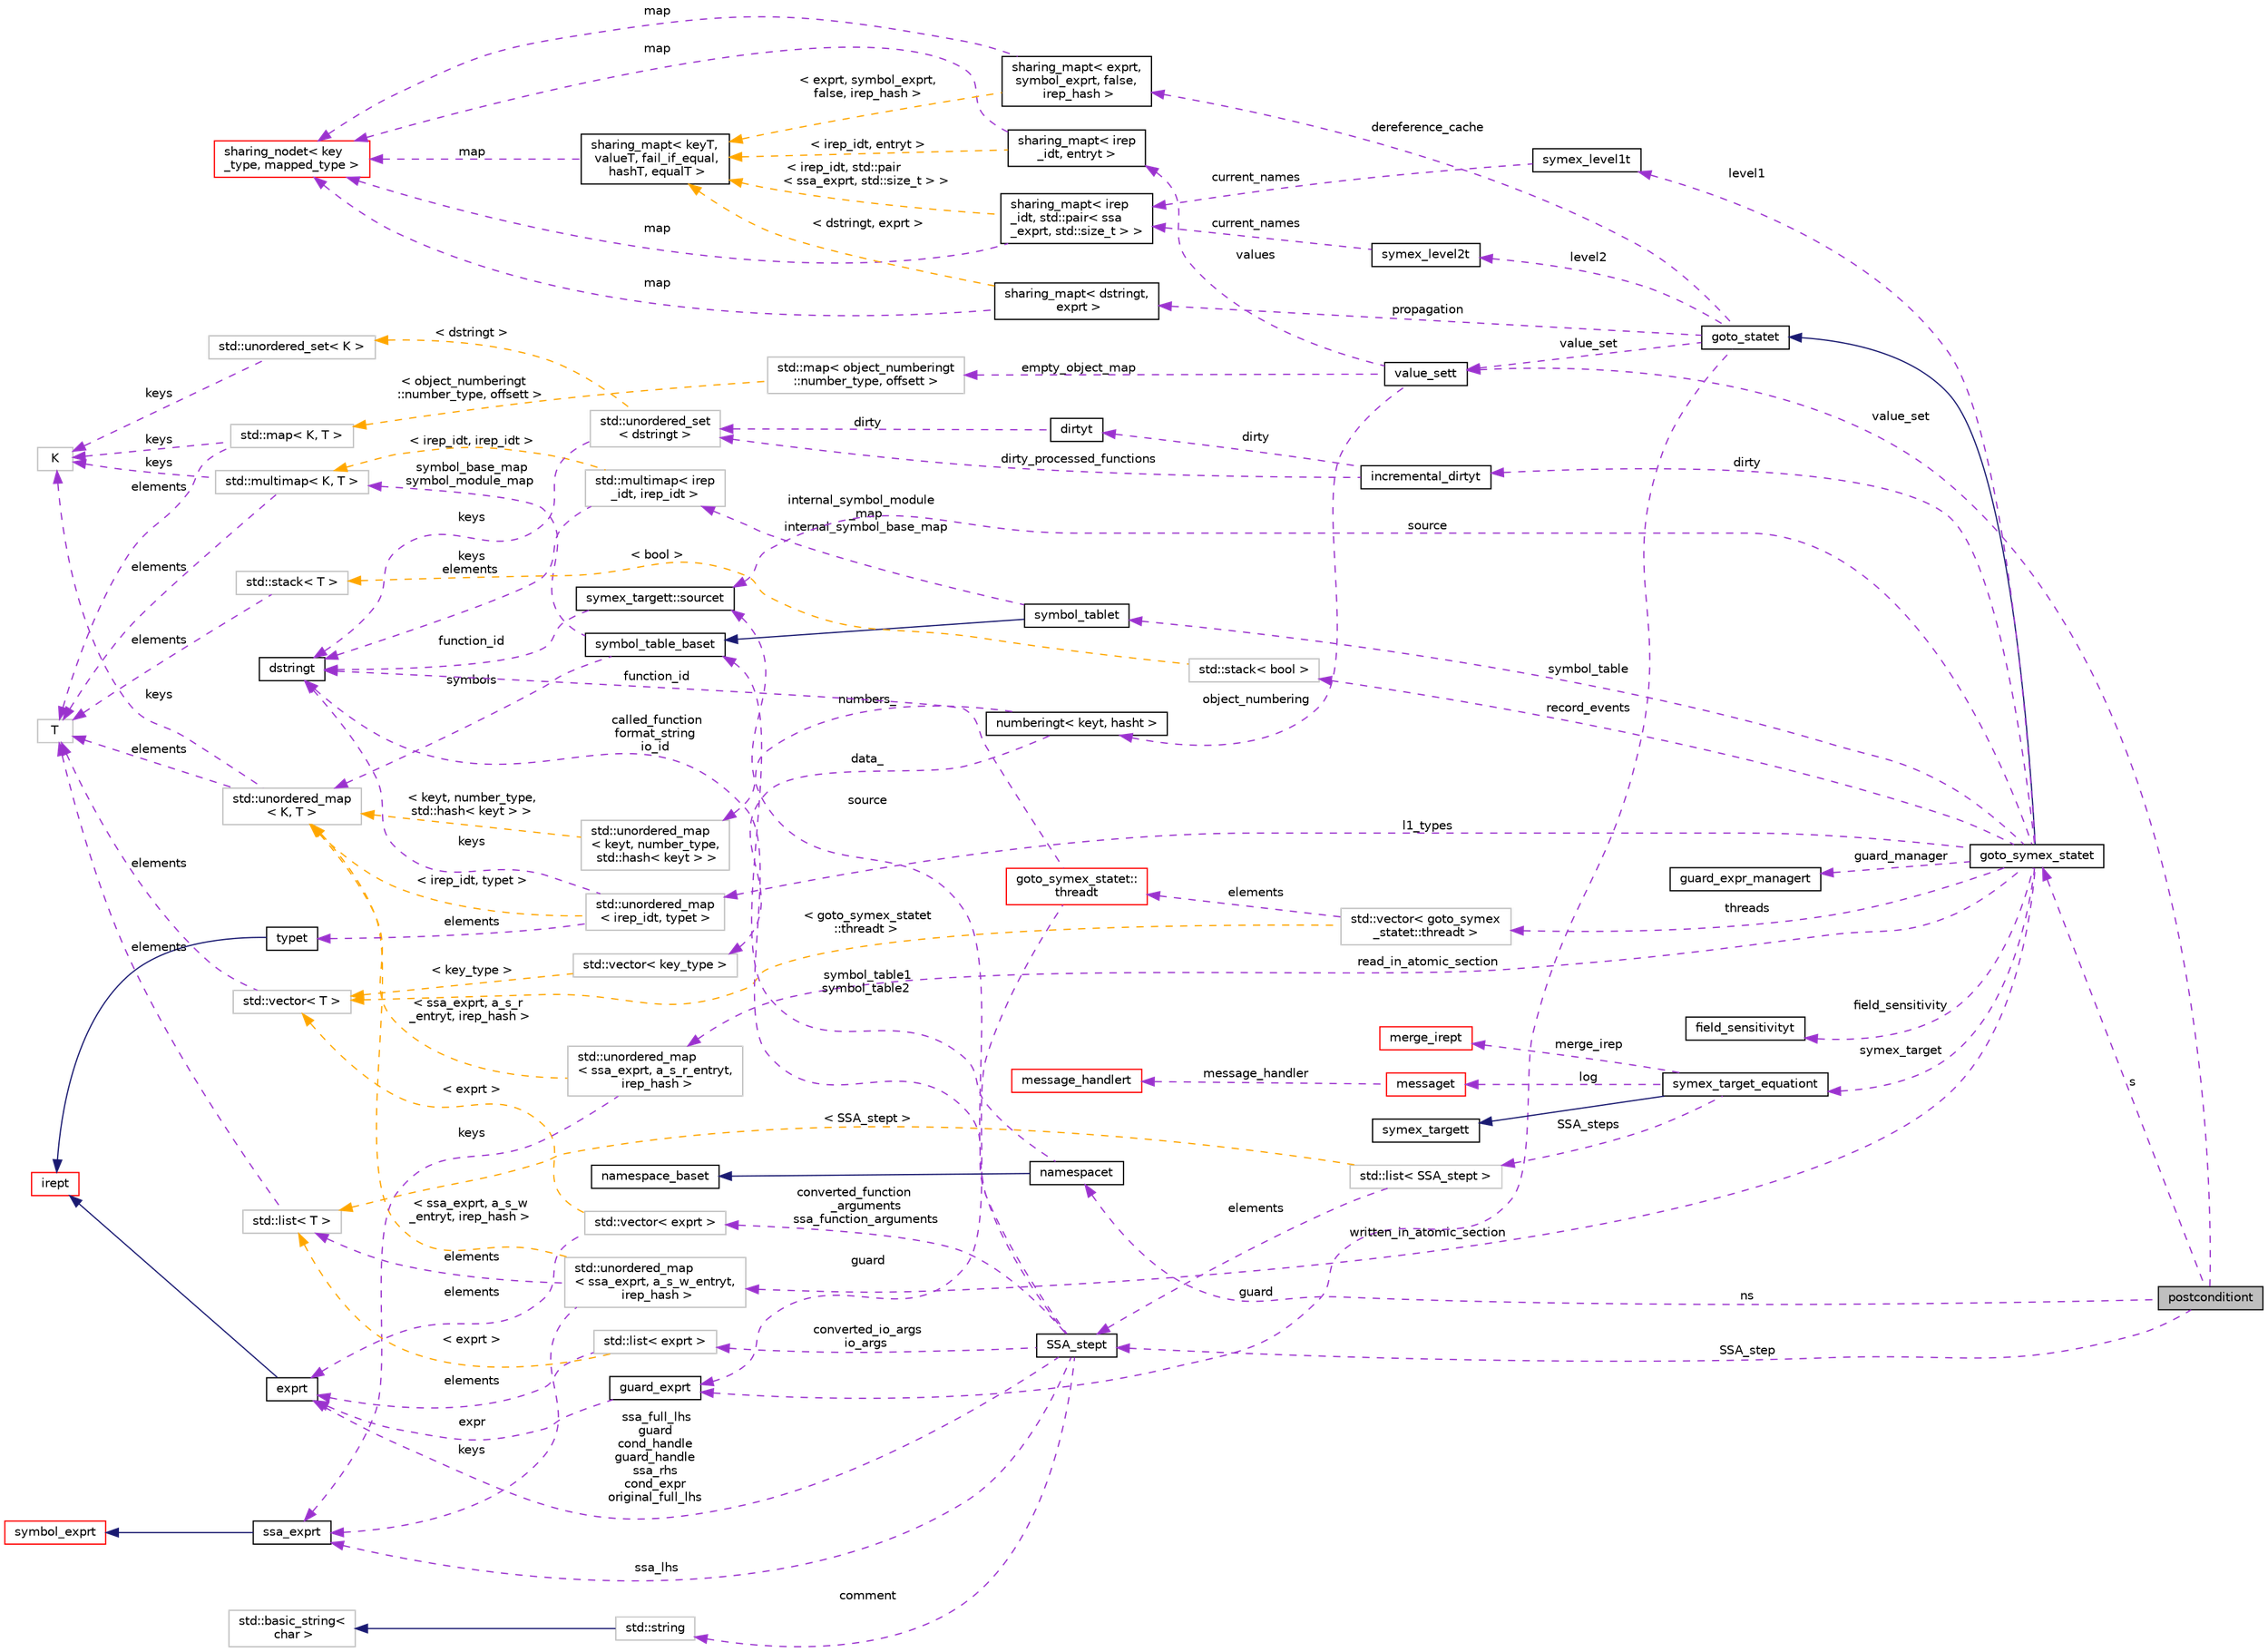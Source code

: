 digraph "postconditiont"
{
 // LATEX_PDF_SIZE
  bgcolor="transparent";
  edge [fontname="Helvetica",fontsize="10",labelfontname="Helvetica",labelfontsize="10"];
  node [fontname="Helvetica",fontsize="10",shape=record];
  rankdir="LR";
  Node1 [label="postconditiont",height=0.2,width=0.4,color="black", fillcolor="grey75", style="filled", fontcolor="black",tooltip=" "];
  Node2 -> Node1 [dir="back",color="darkorchid3",fontsize="10",style="dashed",label=" s" ,fontname="Helvetica"];
  Node2 [label="goto_symex_statet",height=0.2,width=0.4,color="black",URL="$classgoto__symex__statet.html",tooltip="Central data structure: state."];
  Node3 -> Node2 [dir="back",color="midnightblue",fontsize="10",style="solid",fontname="Helvetica"];
  Node3 [label="goto_statet",height=0.2,width=0.4,color="black",URL="$classgoto__statet.html",tooltip="Container for data that varies per program point, e.g."];
  Node4 -> Node3 [dir="back",color="darkorchid3",fontsize="10",style="dashed",label=" propagation" ,fontname="Helvetica"];
  Node4 [label="sharing_mapt\< dstringt,\l exprt \>",height=0.2,width=0.4,color="black",URL="$classsharing__mapt.html",tooltip=" "];
  Node5 -> Node4 [dir="back",color="darkorchid3",fontsize="10",style="dashed",label=" map" ,fontname="Helvetica"];
  Node5 [label="sharing_nodet\< key\l_type, mapped_type \>",height=0.2,width=0.4,color="red",URL="$classsharing__nodet.html",tooltip=" "];
  Node11 -> Node4 [dir="back",color="orange",fontsize="10",style="dashed",label=" \< dstringt, exprt \>" ,fontname="Helvetica"];
  Node11 [label="sharing_mapt\< keyT,\l valueT, fail_if_equal,\l hashT, equalT \>",height=0.2,width=0.4,color="black",URL="$classsharing__mapt.html",tooltip="A map implemented as a tree where subtrees can be shared between different maps."];
  Node5 -> Node11 [dir="back",color="darkorchid3",fontsize="10",style="dashed",label=" map" ,fontname="Helvetica"];
  Node12 -> Node3 [dir="back",color="darkorchid3",fontsize="10",style="dashed",label=" level2" ,fontname="Helvetica"];
  Node12 [label="symex_level2t",height=0.2,width=0.4,color="black",URL="$structsymex__level2t.html",tooltip="Functor to set the level 2 renaming of SSA expressions."];
  Node13 -> Node12 [dir="back",color="darkorchid3",fontsize="10",style="dashed",label=" current_names" ,fontname="Helvetica"];
  Node13 [label="sharing_mapt\< irep\l_idt, std::pair\< ssa\l_exprt, std::size_t \> \>",height=0.2,width=0.4,color="black",URL="$classsharing__mapt.html",tooltip=" "];
  Node5 -> Node13 [dir="back",color="darkorchid3",fontsize="10",style="dashed",label=" map" ,fontname="Helvetica"];
  Node11 -> Node13 [dir="back",color="orange",fontsize="10",style="dashed",label=" \< irep_idt, std::pair\l\< ssa_exprt, std::size_t \> \>" ,fontname="Helvetica"];
  Node14 -> Node3 [dir="back",color="darkorchid3",fontsize="10",style="dashed",label=" dereference_cache" ,fontname="Helvetica"];
  Node14 [label="sharing_mapt\< exprt,\l symbol_exprt, false,\l irep_hash \>",height=0.2,width=0.4,color="black",URL="$classsharing__mapt.html",tooltip=" "];
  Node5 -> Node14 [dir="back",color="darkorchid3",fontsize="10",style="dashed",label=" map" ,fontname="Helvetica"];
  Node11 -> Node14 [dir="back",color="orange",fontsize="10",style="dashed",label=" \< exprt, symbol_exprt,\l false, irep_hash \>" ,fontname="Helvetica"];
  Node15 -> Node3 [dir="back",color="darkorchid3",fontsize="10",style="dashed",label=" guard" ,fontname="Helvetica"];
  Node15 [label="guard_exprt",height=0.2,width=0.4,color="black",URL="$classguard__exprt.html",tooltip=" "];
  Node16 -> Node15 [dir="back",color="darkorchid3",fontsize="10",style="dashed",label=" expr" ,fontname="Helvetica"];
  Node16 [label="exprt",height=0.2,width=0.4,color="black",URL="$classexprt.html",tooltip="Base class for all expressions."];
  Node17 -> Node16 [dir="back",color="midnightblue",fontsize="10",style="solid",fontname="Helvetica"];
  Node17 [label="irept",height=0.2,width=0.4,color="red",URL="$classirept.html",tooltip="There are a large number of kinds of tree structured or tree-like data in CPROVER."];
  Node26 -> Node3 [dir="back",color="darkorchid3",fontsize="10",style="dashed",label=" value_set" ,fontname="Helvetica"];
  Node26 [label="value_sett",height=0.2,width=0.4,color="black",URL="$classvalue__sett.html",tooltip="State type in value_set_domaint, used in value-set analysis and goto-symex."];
  Node27 -> Node26 [dir="back",color="darkorchid3",fontsize="10",style="dashed",label=" values" ,fontname="Helvetica"];
  Node27 [label="sharing_mapt\< irep\l_idt, entryt \>",height=0.2,width=0.4,color="black",URL="$classsharing__mapt.html",tooltip=" "];
  Node5 -> Node27 [dir="back",color="darkorchid3",fontsize="10",style="dashed",label=" map" ,fontname="Helvetica"];
  Node11 -> Node27 [dir="back",color="orange",fontsize="10",style="dashed",label=" \< irep_idt, entryt \>" ,fontname="Helvetica"];
  Node28 -> Node26 [dir="back",color="darkorchid3",fontsize="10",style="dashed",label=" empty_object_map" ,fontname="Helvetica"];
  Node28 [label="std::map\< object_numberingt\l::number_type, offsett \>",height=0.2,width=0.4,color="grey75",tooltip=" "];
  Node29 -> Node28 [dir="back",color="orange",fontsize="10",style="dashed",label=" \< object_numberingt\l::number_type, offsett \>" ,fontname="Helvetica"];
  Node29 [label="std::map\< K, T \>",height=0.2,width=0.4,color="grey75",tooltip="STL class."];
  Node30 -> Node29 [dir="back",color="darkorchid3",fontsize="10",style="dashed",label=" keys" ,fontname="Helvetica"];
  Node30 [label="K",height=0.2,width=0.4,color="grey75",tooltip=" "];
  Node23 -> Node29 [dir="back",color="darkorchid3",fontsize="10",style="dashed",label=" elements" ,fontname="Helvetica"];
  Node23 [label="T",height=0.2,width=0.4,color="grey75",tooltip=" "];
  Node31 -> Node26 [dir="back",color="darkorchid3",fontsize="10",style="dashed",label=" object_numbering" ,fontname="Helvetica"];
  Node31 [label="numberingt\< keyt, hasht \>",height=0.2,width=0.4,color="black",URL="$classnumberingt.html",tooltip=" "];
  Node32 -> Node31 [dir="back",color="darkorchid3",fontsize="10",style="dashed",label=" numbers_" ,fontname="Helvetica"];
  Node32 [label="std::unordered_map\l\< keyt, number_type,\l std::hash\< keyt \> \>",height=0.2,width=0.4,color="grey75",tooltip=" "];
  Node33 -> Node32 [dir="back",color="orange",fontsize="10",style="dashed",label=" \< keyt, number_type,\l std::hash\< keyt \> \>" ,fontname="Helvetica"];
  Node33 [label="std::unordered_map\l\< K, T \>",height=0.2,width=0.4,color="grey75",tooltip="STL class."];
  Node30 -> Node33 [dir="back",color="darkorchid3",fontsize="10",style="dashed",label=" keys" ,fontname="Helvetica"];
  Node23 -> Node33 [dir="back",color="darkorchid3",fontsize="10",style="dashed",label=" elements" ,fontname="Helvetica"];
  Node34 -> Node31 [dir="back",color="darkorchid3",fontsize="10",style="dashed",label=" data_" ,fontname="Helvetica"];
  Node34 [label="std::vector\< key_type \>",height=0.2,width=0.4,color="grey75",tooltip=" "];
  Node22 -> Node34 [dir="back",color="orange",fontsize="10",style="dashed",label=" \< key_type \>" ,fontname="Helvetica"];
  Node22 [label="std::vector\< T \>",height=0.2,width=0.4,color="grey75",tooltip="STL class."];
  Node23 -> Node22 [dir="back",color="darkorchid3",fontsize="10",style="dashed",label=" elements" ,fontname="Helvetica"];
  Node35 -> Node2 [dir="back",color="darkorchid3",fontsize="10",style="dashed",label=" read_in_atomic_section" ,fontname="Helvetica"];
  Node35 [label="std::unordered_map\l\< ssa_exprt, a_s_r_entryt,\l irep_hash \>",height=0.2,width=0.4,color="grey75",tooltip=" "];
  Node36 -> Node35 [dir="back",color="darkorchid3",fontsize="10",style="dashed",label=" keys" ,fontname="Helvetica"];
  Node36 [label="ssa_exprt",height=0.2,width=0.4,color="black",URL="$classssa__exprt.html",tooltip="Expression providing an SSA-renamed symbol of expressions."];
  Node37 -> Node36 [dir="back",color="midnightblue",fontsize="10",style="solid",fontname="Helvetica"];
  Node37 [label="symbol_exprt",height=0.2,width=0.4,color="red",URL="$classsymbol__exprt.html",tooltip="Expression to hold a symbol (variable)"];
  Node33 -> Node35 [dir="back",color="orange",fontsize="10",style="dashed",label=" \< ssa_exprt, a_s_r\l_entryt, irep_hash \>" ,fontname="Helvetica"];
  Node40 -> Node2 [dir="back",color="darkorchid3",fontsize="10",style="dashed",label=" symbol_table" ,fontname="Helvetica"];
  Node40 [label="symbol_tablet",height=0.2,width=0.4,color="black",URL="$classsymbol__tablet.html",tooltip="The symbol table."];
  Node41 -> Node40 [dir="back",color="midnightblue",fontsize="10",style="solid",fontname="Helvetica"];
  Node41 [label="symbol_table_baset",height=0.2,width=0.4,color="black",URL="$classsymbol__table__baset.html",tooltip="The symbol table base class interface."];
  Node42 -> Node41 [dir="back",color="darkorchid3",fontsize="10",style="dashed",label=" symbol_base_map\nsymbol_module_map" ,fontname="Helvetica"];
  Node42 [label="std::multimap\< K, T \>",height=0.2,width=0.4,color="grey75",tooltip="STL class."];
  Node30 -> Node42 [dir="back",color="darkorchid3",fontsize="10",style="dashed",label=" keys" ,fontname="Helvetica"];
  Node23 -> Node42 [dir="back",color="darkorchid3",fontsize="10",style="dashed",label=" elements" ,fontname="Helvetica"];
  Node33 -> Node41 [dir="back",color="darkorchid3",fontsize="10",style="dashed",label=" symbols" ,fontname="Helvetica"];
  Node43 -> Node40 [dir="back",color="darkorchid3",fontsize="10",style="dashed",label=" internal_symbol_module\l_map\ninternal_symbol_base_map" ,fontname="Helvetica"];
  Node43 [label="std::multimap\< irep\l_idt, irep_idt \>",height=0.2,width=0.4,color="grey75",tooltip=" "];
  Node24 -> Node43 [dir="back",color="darkorchid3",fontsize="10",style="dashed",label=" keys\nelements" ,fontname="Helvetica"];
  Node24 [label="dstringt",height=0.2,width=0.4,color="black",URL="$classdstringt.html",tooltip="dstringt has one field, an unsigned integer no which is an index into a static table of strings."];
  Node42 -> Node43 [dir="back",color="orange",fontsize="10",style="dashed",label=" \< irep_idt, irep_idt \>" ,fontname="Helvetica"];
  Node44 -> Node2 [dir="back",color="darkorchid3",fontsize="10",style="dashed",label=" record_events" ,fontname="Helvetica"];
  Node44 [label="std::stack\< bool \>",height=0.2,width=0.4,color="grey75",tooltip=" "];
  Node45 -> Node44 [dir="back",color="orange",fontsize="10",style="dashed",label=" \< bool \>" ,fontname="Helvetica"];
  Node45 [label="std::stack\< T \>",height=0.2,width=0.4,color="grey75",tooltip="STL class."];
  Node23 -> Node45 [dir="back",color="darkorchid3",fontsize="10",style="dashed",label=" elements" ,fontname="Helvetica"];
  Node46 -> Node2 [dir="back",color="darkorchid3",fontsize="10",style="dashed",label=" dirty" ,fontname="Helvetica"];
  Node46 [label="incremental_dirtyt",height=0.2,width=0.4,color="black",URL="$classincremental__dirtyt.html",tooltip="Wrapper for dirtyt that permits incremental population, ensuring each function is analysed exactly on..."];
  Node47 -> Node46 [dir="back",color="darkorchid3",fontsize="10",style="dashed",label=" dirty_processed_functions" ,fontname="Helvetica"];
  Node47 [label="std::unordered_set\l\< dstringt \>",height=0.2,width=0.4,color="grey75",tooltip=" "];
  Node24 -> Node47 [dir="back",color="darkorchid3",fontsize="10",style="dashed",label=" keys" ,fontname="Helvetica"];
  Node48 -> Node47 [dir="back",color="orange",fontsize="10",style="dashed",label=" \< dstringt \>" ,fontname="Helvetica"];
  Node48 [label="std::unordered_set\< K \>",height=0.2,width=0.4,color="grey75",tooltip="STL class."];
  Node30 -> Node48 [dir="back",color="darkorchid3",fontsize="10",style="dashed",label=" keys" ,fontname="Helvetica"];
  Node49 -> Node46 [dir="back",color="darkorchid3",fontsize="10",style="dashed",label=" dirty" ,fontname="Helvetica"];
  Node49 [label="dirtyt",height=0.2,width=0.4,color="black",URL="$classdirtyt.html",tooltip="Dirty variables are ones which have their address taken so we can't reliably work out where they may ..."];
  Node47 -> Node49 [dir="back",color="darkorchid3",fontsize="10",style="dashed",label=" dirty" ,fontname="Helvetica"];
  Node50 -> Node2 [dir="back",color="darkorchid3",fontsize="10",style="dashed",label=" guard_manager" ,fontname="Helvetica"];
  Node50 [label="guard_expr_managert",height=0.2,width=0.4,color="black",URL="$structguard__expr__managert.html",tooltip="This is unused by this implementation of guards, but can be used by other implementations of the same..."];
  Node51 -> Node2 [dir="back",color="darkorchid3",fontsize="10",style="dashed",label=" symex_target" ,fontname="Helvetica"];
  Node51 [label="symex_target_equationt",height=0.2,width=0.4,color="black",URL="$classsymex__target__equationt.html",tooltip="Inheriting the interface of symex_targett this class represents the SSA form of the input program as ..."];
  Node52 -> Node51 [dir="back",color="midnightblue",fontsize="10",style="solid",fontname="Helvetica"];
  Node52 [label="symex_targett",height=0.2,width=0.4,color="black",URL="$classsymex__targett.html",tooltip="The interface of the target container for symbolic execution to record its symbolic steps into."];
  Node53 -> Node51 [dir="back",color="darkorchid3",fontsize="10",style="dashed",label=" log" ,fontname="Helvetica"];
  Node53 [label="messaget",height=0.2,width=0.4,color="red",URL="$classmessaget.html",tooltip="Class that provides messages with a built-in verbosity 'level'."];
  Node54 -> Node53 [dir="back",color="darkorchid3",fontsize="10",style="dashed",label=" message_handler" ,fontname="Helvetica"];
  Node54 [label="message_handlert",height=0.2,width=0.4,color="red",URL="$classmessage__handlert.html",tooltip=" "];
  Node65 -> Node51 [dir="back",color="darkorchid3",fontsize="10",style="dashed",label=" merge_irep" ,fontname="Helvetica"];
  Node65 [label="merge_irept",height=0.2,width=0.4,color="red",URL="$classmerge__irept.html",tooltip=" "];
  Node67 -> Node51 [dir="back",color="darkorchid3",fontsize="10",style="dashed",label=" SSA_steps" ,fontname="Helvetica"];
  Node67 [label="std::list\< SSA_stept \>",height=0.2,width=0.4,color="grey75",tooltip=" "];
  Node68 -> Node67 [dir="back",color="darkorchid3",fontsize="10",style="dashed",label=" elements" ,fontname="Helvetica"];
  Node68 [label="SSA_stept",height=0.2,width=0.4,color="black",URL="$class_s_s_a__stept.html",tooltip="Single SSA step in the equation."];
  Node69 -> Node68 [dir="back",color="darkorchid3",fontsize="10",style="dashed",label=" converted_io_args\nio_args" ,fontname="Helvetica"];
  Node69 [label="std::list\< exprt \>",height=0.2,width=0.4,color="grey75",tooltip=" "];
  Node16 -> Node69 [dir="back",color="darkorchid3",fontsize="10",style="dashed",label=" elements" ,fontname="Helvetica"];
  Node70 -> Node69 [dir="back",color="orange",fontsize="10",style="dashed",label=" \< exprt \>" ,fontname="Helvetica"];
  Node70 [label="std::list\< T \>",height=0.2,width=0.4,color="grey75",tooltip="STL class."];
  Node23 -> Node70 [dir="back",color="darkorchid3",fontsize="10",style="dashed",label=" elements" ,fontname="Helvetica"];
  Node36 -> Node68 [dir="back",color="darkorchid3",fontsize="10",style="dashed",label=" ssa_lhs" ,fontname="Helvetica"];
  Node24 -> Node68 [dir="back",color="darkorchid3",fontsize="10",style="dashed",label=" called_function\nformat_string\nio_id" ,fontname="Helvetica"];
  Node71 -> Node68 [dir="back",color="darkorchid3",fontsize="10",style="dashed",label=" comment" ,fontname="Helvetica"];
  Node71 [label="std::string",height=0.2,width=0.4,color="grey75",tooltip="STL class."];
  Node72 -> Node71 [dir="back",color="midnightblue",fontsize="10",style="solid",fontname="Helvetica"];
  Node72 [label="std::basic_string\<\l char \>",height=0.2,width=0.4,color="grey75",tooltip="STL class."];
  Node16 -> Node68 [dir="back",color="darkorchid3",fontsize="10",style="dashed",label=" ssa_full_lhs\nguard\ncond_handle\nguard_handle\nssa_rhs\ncond_expr\noriginal_full_lhs" ,fontname="Helvetica"];
  Node73 -> Node68 [dir="back",color="darkorchid3",fontsize="10",style="dashed",label=" source" ,fontname="Helvetica"];
  Node73 [label="symex_targett::sourcet",height=0.2,width=0.4,color="black",URL="$structsymex__targett_1_1sourcet.html",tooltip="Identifies source in the context of symbolic execution."];
  Node24 -> Node73 [dir="back",color="darkorchid3",fontsize="10",style="dashed",label=" function_id" ,fontname="Helvetica"];
  Node74 -> Node68 [dir="back",color="darkorchid3",fontsize="10",style="dashed",label=" converted_function\l_arguments\nssa_function_arguments" ,fontname="Helvetica"];
  Node74 [label="std::vector\< exprt \>",height=0.2,width=0.4,color="grey75",tooltip=" "];
  Node16 -> Node74 [dir="back",color="darkorchid3",fontsize="10",style="dashed",label=" elements" ,fontname="Helvetica"];
  Node22 -> Node74 [dir="back",color="orange",fontsize="10",style="dashed",label=" \< exprt \>" ,fontname="Helvetica"];
  Node70 -> Node67 [dir="back",color="orange",fontsize="10",style="dashed",label=" \< SSA_stept \>" ,fontname="Helvetica"];
  Node75 -> Node2 [dir="back",color="darkorchid3",fontsize="10",style="dashed",label=" field_sensitivity" ,fontname="Helvetica"];
  Node75 [label="field_sensitivityt",height=0.2,width=0.4,color="black",URL="$classfield__sensitivityt.html",tooltip="Control granularity of object accesses."];
  Node73 -> Node2 [dir="back",color="darkorchid3",fontsize="10",style="dashed",label=" source" ,fontname="Helvetica"];
  Node76 -> Node2 [dir="back",color="darkorchid3",fontsize="10",style="dashed",label=" written_in_atomic_section" ,fontname="Helvetica"];
  Node76 [label="std::unordered_map\l\< ssa_exprt, a_s_w_entryt,\l irep_hash \>",height=0.2,width=0.4,color="grey75",tooltip=" "];
  Node70 -> Node76 [dir="back",color="darkorchid3",fontsize="10",style="dashed",label=" elements" ,fontname="Helvetica"];
  Node36 -> Node76 [dir="back",color="darkorchid3",fontsize="10",style="dashed",label=" keys" ,fontname="Helvetica"];
  Node33 -> Node76 [dir="back",color="orange",fontsize="10",style="dashed",label=" \< ssa_exprt, a_s_w\l_entryt, irep_hash \>" ,fontname="Helvetica"];
  Node77 -> Node2 [dir="back",color="darkorchid3",fontsize="10",style="dashed",label=" threads" ,fontname="Helvetica"];
  Node77 [label="std::vector\< goto_symex\l_statet::threadt \>",height=0.2,width=0.4,color="grey75",tooltip=" "];
  Node78 -> Node77 [dir="back",color="darkorchid3",fontsize="10",style="dashed",label=" elements" ,fontname="Helvetica"];
  Node78 [label="goto_symex_statet::\lthreadt",height=0.2,width=0.4,color="red",URL="$structgoto__symex__statet_1_1threadt.html",tooltip=" "];
  Node15 -> Node78 [dir="back",color="darkorchid3",fontsize="10",style="dashed",label=" guard" ,fontname="Helvetica"];
  Node24 -> Node78 [dir="back",color="darkorchid3",fontsize="10",style="dashed",label=" function_id" ,fontname="Helvetica"];
  Node22 -> Node77 [dir="back",color="orange",fontsize="10",style="dashed",label=" \< goto_symex_statet\l::threadt \>" ,fontname="Helvetica"];
  Node82 -> Node2 [dir="back",color="darkorchid3",fontsize="10",style="dashed",label=" l1_types" ,fontname="Helvetica"];
  Node82 [label="std::unordered_map\l\< irep_idt, typet \>",height=0.2,width=0.4,color="grey75",tooltip=" "];
  Node83 -> Node82 [dir="back",color="darkorchid3",fontsize="10",style="dashed",label=" elements" ,fontname="Helvetica"];
  Node83 [label="typet",height=0.2,width=0.4,color="black",URL="$classtypet.html",tooltip="The type of an expression, extends irept."];
  Node17 -> Node83 [dir="back",color="midnightblue",fontsize="10",style="solid",fontname="Helvetica"];
  Node24 -> Node82 [dir="back",color="darkorchid3",fontsize="10",style="dashed",label=" keys" ,fontname="Helvetica"];
  Node33 -> Node82 [dir="back",color="orange",fontsize="10",style="dashed",label=" \< irep_idt, typet \>" ,fontname="Helvetica"];
  Node84 -> Node2 [dir="back",color="darkorchid3",fontsize="10",style="dashed",label=" level1" ,fontname="Helvetica"];
  Node84 [label="symex_level1t",height=0.2,width=0.4,color="black",URL="$structsymex__level1t.html",tooltip="Functor to set the level 1 renaming of SSA expressions."];
  Node13 -> Node84 [dir="back",color="darkorchid3",fontsize="10",style="dashed",label=" current_names" ,fontname="Helvetica"];
  Node68 -> Node1 [dir="back",color="darkorchid3",fontsize="10",style="dashed",label=" SSA_step" ,fontname="Helvetica"];
  Node85 -> Node1 [dir="back",color="darkorchid3",fontsize="10",style="dashed",label=" ns" ,fontname="Helvetica"];
  Node85 [label="namespacet",height=0.2,width=0.4,color="black",URL="$classnamespacet.html",tooltip="A namespacet is essentially one or two symbol tables bound together, to allow for symbol lookups in t..."];
  Node86 -> Node85 [dir="back",color="midnightblue",fontsize="10",style="solid",fontname="Helvetica"];
  Node86 [label="namespace_baset",height=0.2,width=0.4,color="black",URL="$classnamespace__baset.html",tooltip="Basic interface for a namespace."];
  Node41 -> Node85 [dir="back",color="darkorchid3",fontsize="10",style="dashed",label=" symbol_table1\nsymbol_table2" ,fontname="Helvetica"];
  Node26 -> Node1 [dir="back",color="darkorchid3",fontsize="10",style="dashed",label=" value_set" ,fontname="Helvetica"];
}
